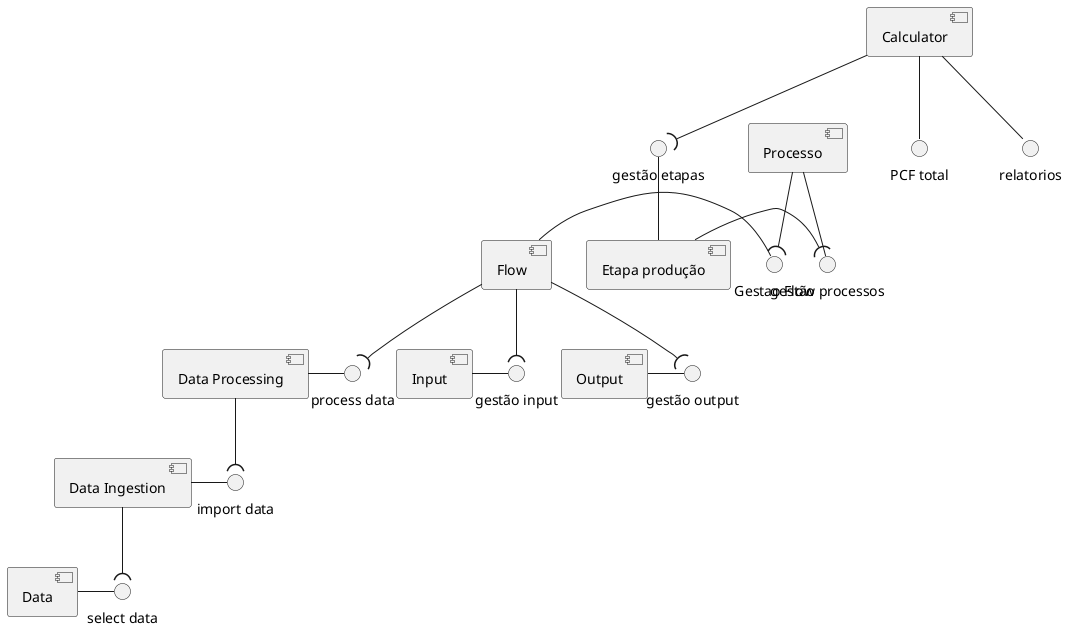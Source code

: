 @startuml aquitetura

interface "select data" as selectData
interface "import data" as imp_data
interface "process data" as process_data
interface "gestão input" as gest_input
interface "gestão output" as gest_output
interface "gestão processos" as gest_process
interface "gestão etapas" as gest_etapas
interface "PCF total" as pcf_tot
interface "relatorios" as relatorios 
interface "Gestao Flow" as gest_flow 

[Data] as data_comp
data_comp - selectData

[Data Ingestion] as data_ingestion
data_ingestion --( selectData
data_ingestion - imp_data

[Data Processing] as data_processing
data_processing - process_data
data_processing --( imp_data

[Input] as input_comp
input_comp - gest_input

/'
Ver se os csv também tem outputs
'/
[Output] as output_comp
output_comp - gest_output
/'Meter para retornar'/
[Flow] as Flow 
Flow --( gest_input
Flow --( gest_output
Flow --( process_data
Flow - gest_flow

[Processo] as processo
processo -- gest_process
processo --( gest_flow


[Etapa produção] as etapa
gest_etapas -- etapa
etapa -( gest_process

[Calculator] as calculator
calculator --( gest_etapas
calculator -- pcf_tot
calculator -- relatorios

@enduml
